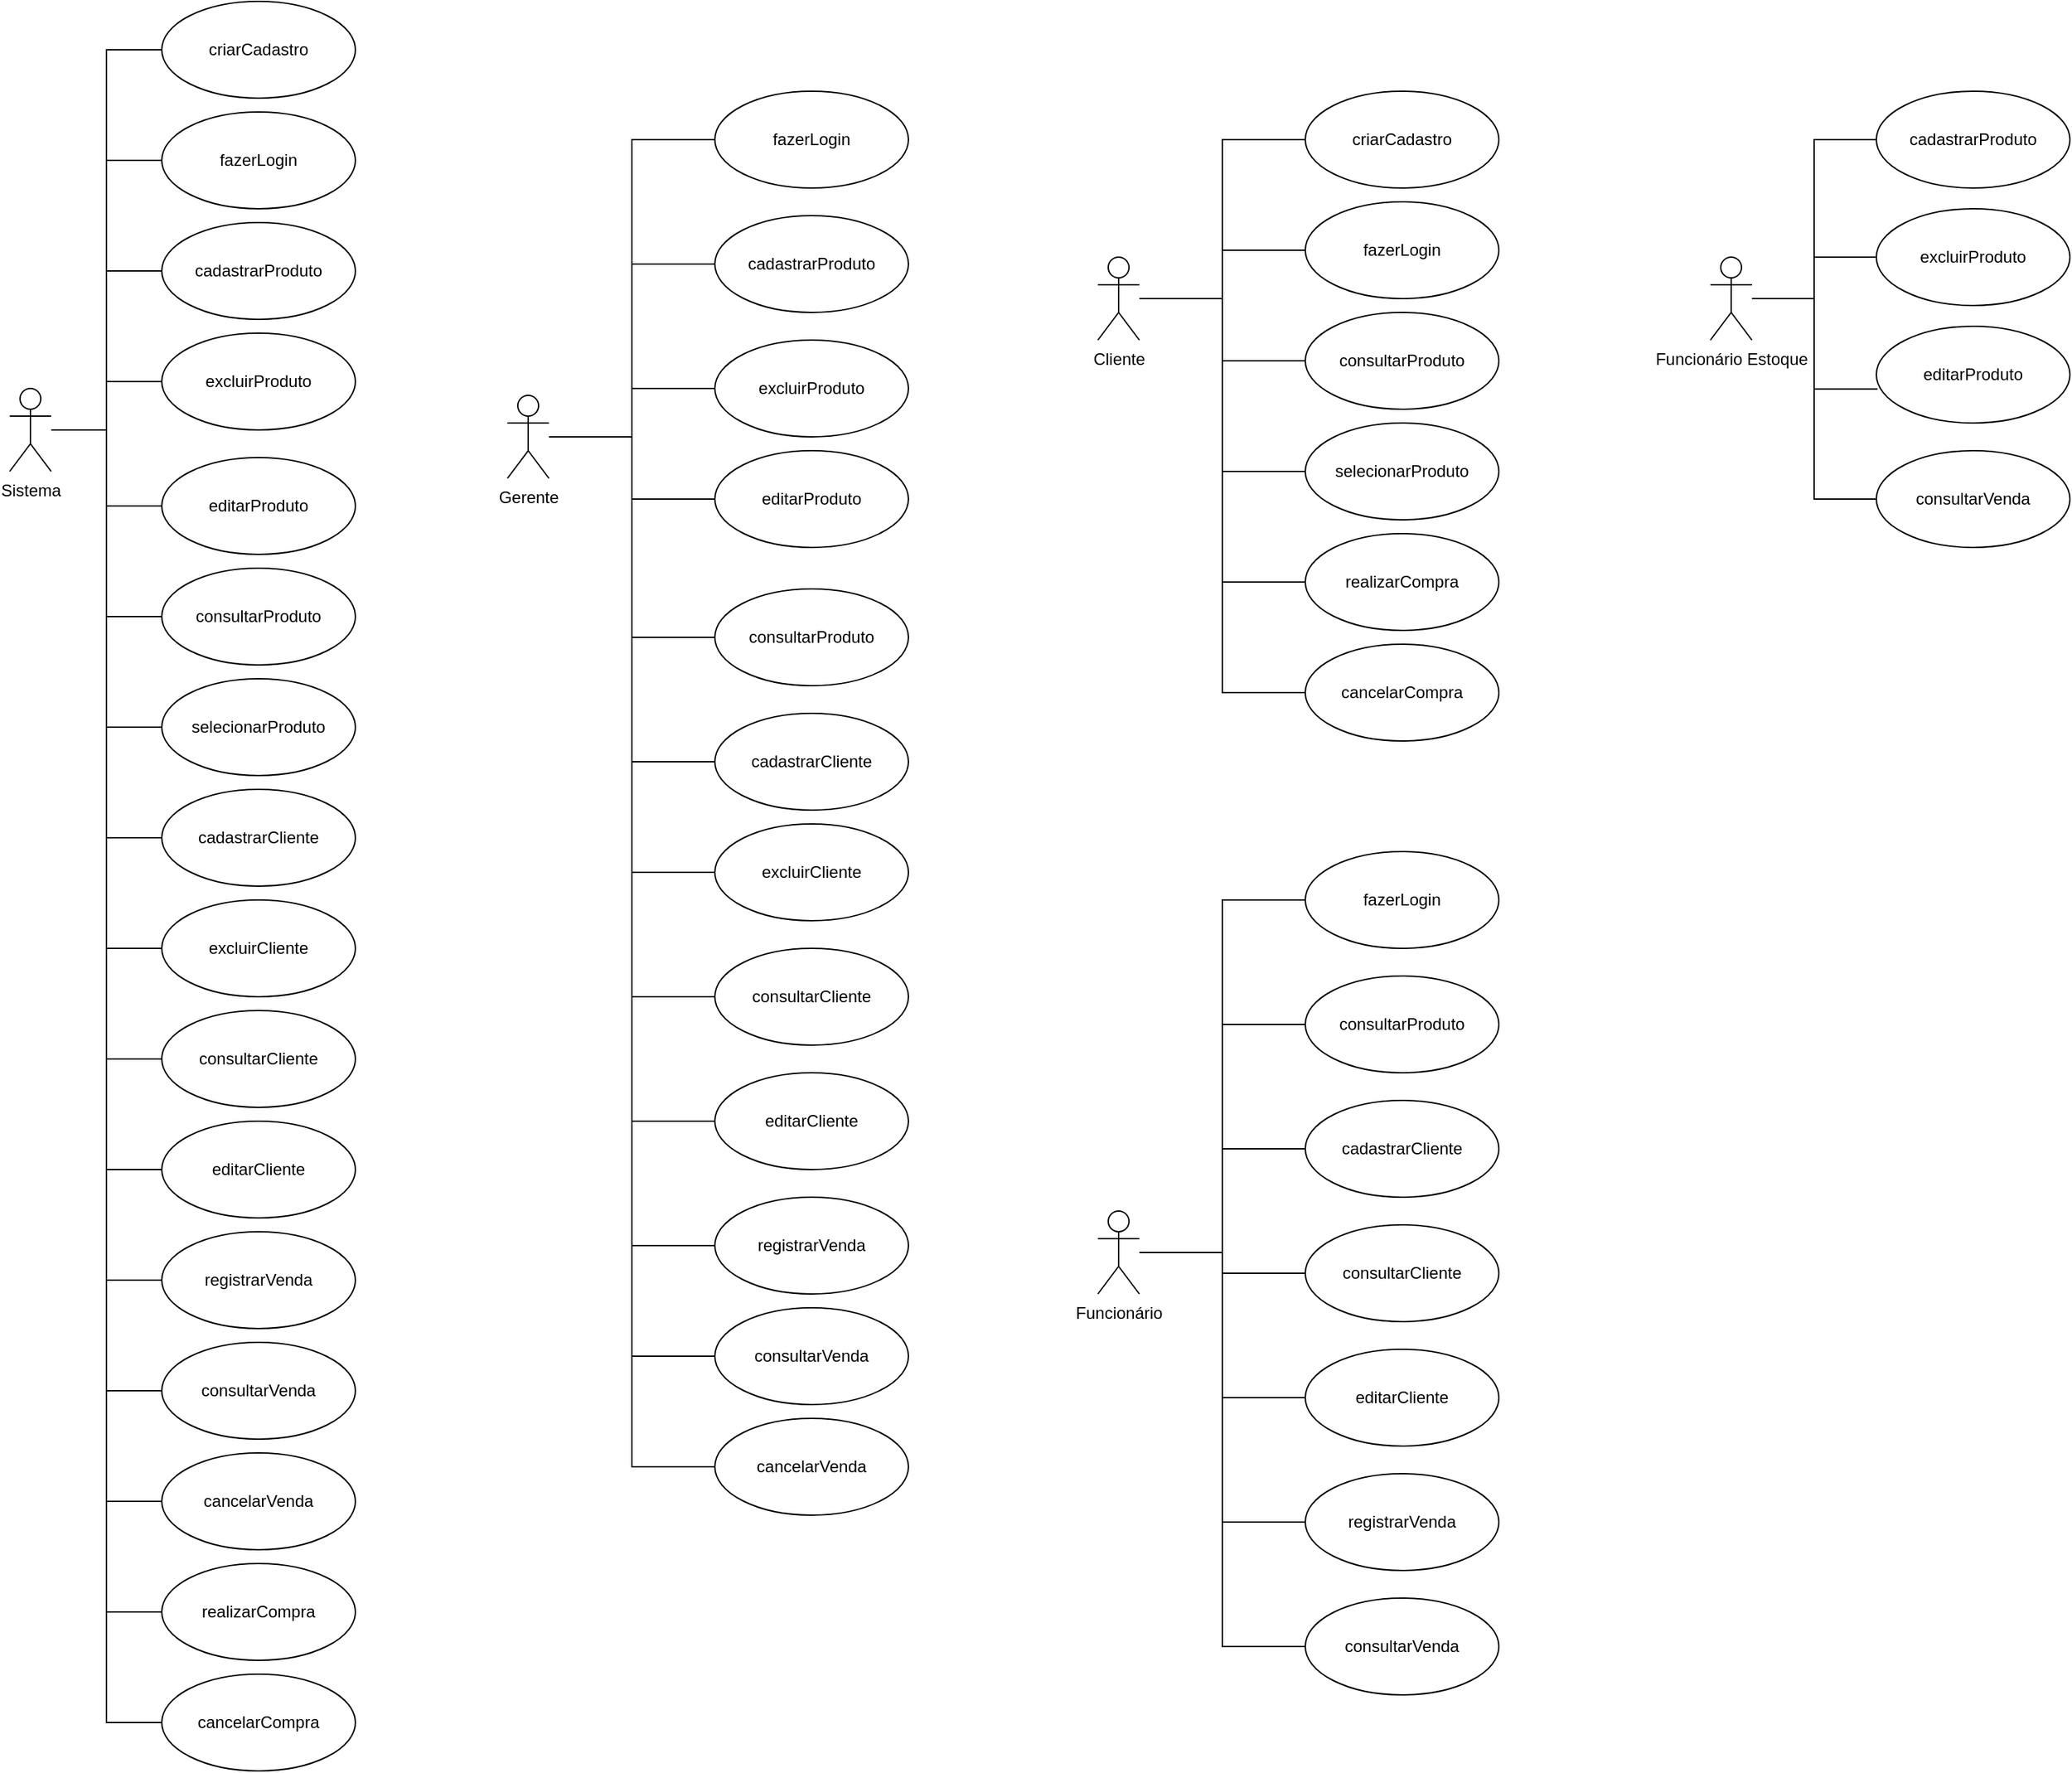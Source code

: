 <mxfile version="24.7.14">
  <diagram name="Página-1" id="NtYhpGoPNFrqx9d0bDwu">
    <mxGraphModel dx="1466" dy="803" grid="1" gridSize="10" guides="1" tooltips="1" connect="1" arrows="1" fold="1" page="1" pageScale="1" pageWidth="827" pageHeight="1169" math="0" shadow="0">
      <root>
        <mxCell id="0" />
        <mxCell id="1" parent="0" />
        <mxCell id="-h_eMDI2EgrkCFcDiajZ-14" style="edgeStyle=orthogonalEdgeStyle;rounded=0;orthogonalLoop=1;jettySize=auto;html=1;entryX=0;entryY=0.5;entryDx=0;entryDy=0;endArrow=none;endFill=0;" parent="1" source="-h_eMDI2EgrkCFcDiajZ-2" target="-h_eMDI2EgrkCFcDiajZ-9" edge="1">
          <mxGeometry relative="1" as="geometry" />
        </mxCell>
        <mxCell id="-h_eMDI2EgrkCFcDiajZ-15" style="edgeStyle=orthogonalEdgeStyle;rounded=0;orthogonalLoop=1;jettySize=auto;html=1;entryX=0;entryY=0.5;entryDx=0;entryDy=0;endArrow=none;endFill=0;" parent="1" source="-h_eMDI2EgrkCFcDiajZ-2" target="-h_eMDI2EgrkCFcDiajZ-10" edge="1">
          <mxGeometry relative="1" as="geometry" />
        </mxCell>
        <mxCell id="-h_eMDI2EgrkCFcDiajZ-16" style="edgeStyle=orthogonalEdgeStyle;rounded=0;orthogonalLoop=1;jettySize=auto;html=1;entryX=0;entryY=0.5;entryDx=0;entryDy=0;endArrow=none;endFill=0;" parent="1" source="-h_eMDI2EgrkCFcDiajZ-2" target="-h_eMDI2EgrkCFcDiajZ-11" edge="1">
          <mxGeometry relative="1" as="geometry" />
        </mxCell>
        <mxCell id="-h_eMDI2EgrkCFcDiajZ-17" style="edgeStyle=orthogonalEdgeStyle;rounded=0;orthogonalLoop=1;jettySize=auto;html=1;entryX=0;entryY=0.5;entryDx=0;entryDy=0;endArrow=none;endFill=0;" parent="1" source="-h_eMDI2EgrkCFcDiajZ-2" target="-h_eMDI2EgrkCFcDiajZ-12" edge="1">
          <mxGeometry relative="1" as="geometry" />
        </mxCell>
        <mxCell id="-h_eMDI2EgrkCFcDiajZ-28" style="edgeStyle=orthogonalEdgeStyle;rounded=0;orthogonalLoop=1;jettySize=auto;html=1;entryX=0;entryY=0.5;entryDx=0;entryDy=0;endArrow=none;endFill=0;" parent="1" source="-h_eMDI2EgrkCFcDiajZ-2" target="-h_eMDI2EgrkCFcDiajZ-27" edge="1">
          <mxGeometry relative="1" as="geometry" />
        </mxCell>
        <mxCell id="-h_eMDI2EgrkCFcDiajZ-30" style="edgeStyle=orthogonalEdgeStyle;rounded=0;orthogonalLoop=1;jettySize=auto;html=1;entryX=0;entryY=0.5;entryDx=0;entryDy=0;endArrow=none;endFill=0;" parent="1" source="-h_eMDI2EgrkCFcDiajZ-2" target="-h_eMDI2EgrkCFcDiajZ-29" edge="1">
          <mxGeometry relative="1" as="geometry" />
        </mxCell>
        <mxCell id="-h_eMDI2EgrkCFcDiajZ-33" style="edgeStyle=orthogonalEdgeStyle;rounded=0;orthogonalLoop=1;jettySize=auto;html=1;entryX=0;entryY=0.5;entryDx=0;entryDy=0;endArrow=none;endFill=0;" parent="1" source="-h_eMDI2EgrkCFcDiajZ-2" target="-h_eMDI2EgrkCFcDiajZ-31" edge="1">
          <mxGeometry relative="1" as="geometry" />
        </mxCell>
        <mxCell id="-h_eMDI2EgrkCFcDiajZ-34" style="edgeStyle=orthogonalEdgeStyle;rounded=0;orthogonalLoop=1;jettySize=auto;html=1;entryX=0;entryY=0.5;entryDx=0;entryDy=0;endArrow=none;endFill=0;" parent="1" source="-h_eMDI2EgrkCFcDiajZ-2" target="-h_eMDI2EgrkCFcDiajZ-32" edge="1">
          <mxGeometry relative="1" as="geometry" />
        </mxCell>
        <mxCell id="-h_eMDI2EgrkCFcDiajZ-39" style="edgeStyle=orthogonalEdgeStyle;rounded=0;orthogonalLoop=1;jettySize=auto;html=1;entryX=0;entryY=0.5;entryDx=0;entryDy=0;endArrow=none;endFill=0;" parent="1" source="-h_eMDI2EgrkCFcDiajZ-2" target="-h_eMDI2EgrkCFcDiajZ-35" edge="1">
          <mxGeometry relative="1" as="geometry" />
        </mxCell>
        <mxCell id="-h_eMDI2EgrkCFcDiajZ-41" style="edgeStyle=orthogonalEdgeStyle;rounded=0;orthogonalLoop=1;jettySize=auto;html=1;entryX=0;entryY=0.5;entryDx=0;entryDy=0;endArrow=none;endFill=0;" parent="1" source="-h_eMDI2EgrkCFcDiajZ-2" target="-h_eMDI2EgrkCFcDiajZ-37" edge="1">
          <mxGeometry relative="1" as="geometry" />
        </mxCell>
        <mxCell id="-h_eMDI2EgrkCFcDiajZ-42" style="edgeStyle=orthogonalEdgeStyle;rounded=0;orthogonalLoop=1;jettySize=auto;html=1;entryX=0;entryY=0.5;entryDx=0;entryDy=0;endArrow=none;endFill=0;" parent="1" source="-h_eMDI2EgrkCFcDiajZ-2" target="-h_eMDI2EgrkCFcDiajZ-38" edge="1">
          <mxGeometry relative="1" as="geometry" />
        </mxCell>
        <mxCell id="tIndg622kRtiolzp3sfv-15" style="edgeStyle=orthogonalEdgeStyle;rounded=0;orthogonalLoop=1;jettySize=auto;html=1;entryX=0;entryY=0.5;entryDx=0;entryDy=0;endArrow=none;endFill=0;" edge="1" parent="1" source="-h_eMDI2EgrkCFcDiajZ-2" target="tIndg622kRtiolzp3sfv-14">
          <mxGeometry relative="1" as="geometry" />
        </mxCell>
        <mxCell id="-h_eMDI2EgrkCFcDiajZ-2" value="Gerente" style="shape=umlActor;verticalLabelPosition=bottom;verticalAlign=top;html=1;" parent="1" vertex="1">
          <mxGeometry x="400" y="310" width="30" height="60" as="geometry" />
        </mxCell>
        <mxCell id="-h_eMDI2EgrkCFcDiajZ-9" value="cadastrarProduto" style="ellipse;whiteSpace=wrap;html=1;" parent="1" vertex="1">
          <mxGeometry x="550" y="180" width="140" height="70" as="geometry" />
        </mxCell>
        <mxCell id="-h_eMDI2EgrkCFcDiajZ-10" value="excluirProduto" style="ellipse;whiteSpace=wrap;html=1;" parent="1" vertex="1">
          <mxGeometry x="550" y="270" width="140" height="70" as="geometry" />
        </mxCell>
        <mxCell id="-h_eMDI2EgrkCFcDiajZ-11" value="editarProduto" style="ellipse;whiteSpace=wrap;html=1;" parent="1" vertex="1">
          <mxGeometry x="550" y="350" width="140" height="70" as="geometry" />
        </mxCell>
        <mxCell id="-h_eMDI2EgrkCFcDiajZ-12" value="consultarProduto" style="ellipse;whiteSpace=wrap;html=1;" parent="1" vertex="1">
          <mxGeometry x="550" y="450" width="140" height="70" as="geometry" />
        </mxCell>
        <mxCell id="-h_eMDI2EgrkCFcDiajZ-100" style="edgeStyle=orthogonalEdgeStyle;rounded=0;orthogonalLoop=1;jettySize=auto;html=1;entryX=0;entryY=0.5;entryDx=0;entryDy=0;endArrow=none;endFill=0;" parent="1" source="-h_eMDI2EgrkCFcDiajZ-18" target="tIndg622kRtiolzp3sfv-1" edge="1">
          <mxGeometry relative="1" as="geometry">
            <mxPoint x="150" y="210" as="targetPoint" />
          </mxGeometry>
        </mxCell>
        <mxCell id="-h_eMDI2EgrkCFcDiajZ-101" style="edgeStyle=orthogonalEdgeStyle;rounded=0;orthogonalLoop=1;jettySize=auto;html=1;entryX=0;entryY=0.5;entryDx=0;entryDy=0;endArrow=none;endFill=0;" parent="1" source="-h_eMDI2EgrkCFcDiajZ-18" target="-h_eMDI2EgrkCFcDiajZ-97" edge="1">
          <mxGeometry relative="1" as="geometry" />
        </mxCell>
        <mxCell id="-h_eMDI2EgrkCFcDiajZ-103" style="edgeStyle=orthogonalEdgeStyle;rounded=0;orthogonalLoop=1;jettySize=auto;html=1;entryX=0;entryY=0.5;entryDx=0;entryDy=0;endArrow=none;endFill=0;" parent="1" source="-h_eMDI2EgrkCFcDiajZ-18" target="-h_eMDI2EgrkCFcDiajZ-102" edge="1">
          <mxGeometry relative="1" as="geometry" />
        </mxCell>
        <mxCell id="-h_eMDI2EgrkCFcDiajZ-105" style="edgeStyle=orthogonalEdgeStyle;rounded=0;orthogonalLoop=1;jettySize=auto;html=1;entryX=0;entryY=0.5;entryDx=0;entryDy=0;endArrow=none;endFill=0;" parent="1" source="-h_eMDI2EgrkCFcDiajZ-18" target="tIndg622kRtiolzp3sfv-2" edge="1">
          <mxGeometry relative="1" as="geometry">
            <mxPoint x="150" y="470" as="targetPoint" />
          </mxGeometry>
        </mxCell>
        <mxCell id="-h_eMDI2EgrkCFcDiajZ-106" style="edgeStyle=orthogonalEdgeStyle;rounded=0;orthogonalLoop=1;jettySize=auto;html=1;entryX=0;entryY=0.5;entryDx=0;entryDy=0;endArrow=none;endFill=0;" parent="1" source="-h_eMDI2EgrkCFcDiajZ-18" target="-h_eMDI2EgrkCFcDiajZ-98" edge="1">
          <mxGeometry relative="1" as="geometry" />
        </mxCell>
        <mxCell id="-h_eMDI2EgrkCFcDiajZ-107" style="edgeStyle=orthogonalEdgeStyle;rounded=0;orthogonalLoop=1;jettySize=auto;html=1;entryX=0;entryY=0.5;entryDx=0;entryDy=0;endArrow=none;endFill=0;" parent="1" source="-h_eMDI2EgrkCFcDiajZ-18" target="-h_eMDI2EgrkCFcDiajZ-104" edge="1">
          <mxGeometry relative="1" as="geometry" />
        </mxCell>
        <mxCell id="tIndg622kRtiolzp3sfv-8" style="edgeStyle=orthogonalEdgeStyle;rounded=0;orthogonalLoop=1;jettySize=auto;html=1;entryX=0;entryY=0.5;entryDx=0;entryDy=0;endArrow=none;endFill=0;" edge="1" parent="1" source="-h_eMDI2EgrkCFcDiajZ-18" target="tIndg622kRtiolzp3sfv-3">
          <mxGeometry relative="1" as="geometry" />
        </mxCell>
        <mxCell id="tIndg622kRtiolzp3sfv-9" style="edgeStyle=orthogonalEdgeStyle;rounded=0;orthogonalLoop=1;jettySize=auto;html=1;entryX=0;entryY=0.5;entryDx=0;entryDy=0;endArrow=none;endFill=0;" edge="1" parent="1" source="-h_eMDI2EgrkCFcDiajZ-18" target="tIndg622kRtiolzp3sfv-4">
          <mxGeometry relative="1" as="geometry" />
        </mxCell>
        <mxCell id="tIndg622kRtiolzp3sfv-10" style="edgeStyle=orthogonalEdgeStyle;rounded=0;orthogonalLoop=1;jettySize=auto;html=1;entryX=0;entryY=0.5;entryDx=0;entryDy=0;endArrow=none;endFill=0;" edge="1" parent="1" source="-h_eMDI2EgrkCFcDiajZ-18" target="tIndg622kRtiolzp3sfv-5">
          <mxGeometry relative="1" as="geometry" />
        </mxCell>
        <mxCell id="tIndg622kRtiolzp3sfv-11" style="edgeStyle=orthogonalEdgeStyle;rounded=0;orthogonalLoop=1;jettySize=auto;html=1;entryX=0;entryY=0.5;entryDx=0;entryDy=0;endArrow=none;endFill=0;" edge="1" parent="1" source="-h_eMDI2EgrkCFcDiajZ-18" target="tIndg622kRtiolzp3sfv-6">
          <mxGeometry relative="1" as="geometry" />
        </mxCell>
        <mxCell id="tIndg622kRtiolzp3sfv-12" style="edgeStyle=orthogonalEdgeStyle;rounded=0;orthogonalLoop=1;jettySize=auto;html=1;entryX=0;entryY=0.5;entryDx=0;entryDy=0;endArrow=none;endFill=0;" edge="1" parent="1" source="-h_eMDI2EgrkCFcDiajZ-18" target="tIndg622kRtiolzp3sfv-7">
          <mxGeometry relative="1" as="geometry" />
        </mxCell>
        <mxCell id="tIndg622kRtiolzp3sfv-17" style="edgeStyle=orthogonalEdgeStyle;rounded=0;orthogonalLoop=1;jettySize=auto;html=1;entryX=0;entryY=0.5;entryDx=0;entryDy=0;endArrow=none;endFill=0;" edge="1" parent="1" source="-h_eMDI2EgrkCFcDiajZ-18" target="tIndg622kRtiolzp3sfv-16">
          <mxGeometry relative="1" as="geometry" />
        </mxCell>
        <mxCell id="tIndg622kRtiolzp3sfv-36" style="edgeStyle=orthogonalEdgeStyle;rounded=0;orthogonalLoop=1;jettySize=auto;html=1;entryX=0;entryY=0.5;entryDx=0;entryDy=0;endArrow=none;endFill=0;" edge="1" parent="1" source="-h_eMDI2EgrkCFcDiajZ-18" target="tIndg622kRtiolzp3sfv-35">
          <mxGeometry relative="1" as="geometry" />
        </mxCell>
        <mxCell id="tIndg622kRtiolzp3sfv-41" style="edgeStyle=orthogonalEdgeStyle;rounded=0;orthogonalLoop=1;jettySize=auto;html=1;entryX=0;entryY=0.5;entryDx=0;entryDy=0;endArrow=none;endFill=0;" edge="1" parent="1" source="-h_eMDI2EgrkCFcDiajZ-18" target="tIndg622kRtiolzp3sfv-40">
          <mxGeometry relative="1" as="geometry" />
        </mxCell>
        <mxCell id="tIndg622kRtiolzp3sfv-42" style="edgeStyle=orthogonalEdgeStyle;rounded=0;orthogonalLoop=1;jettySize=auto;html=1;entryX=0;entryY=0.5;entryDx=0;entryDy=0;endArrow=none;endFill=0;" edge="1" parent="1" source="-h_eMDI2EgrkCFcDiajZ-18" target="tIndg622kRtiolzp3sfv-38">
          <mxGeometry relative="1" as="geometry" />
        </mxCell>
        <mxCell id="tIndg622kRtiolzp3sfv-43" style="edgeStyle=orthogonalEdgeStyle;rounded=0;orthogonalLoop=1;jettySize=auto;html=1;entryX=0;entryY=0.5;entryDx=0;entryDy=0;endArrow=none;endFill=0;" edge="1" parent="1" source="-h_eMDI2EgrkCFcDiajZ-18" target="tIndg622kRtiolzp3sfv-39">
          <mxGeometry relative="1" as="geometry" />
        </mxCell>
        <mxCell id="-h_eMDI2EgrkCFcDiajZ-18" value="Sistema" style="shape=umlActor;verticalLabelPosition=bottom;verticalAlign=top;html=1;align=center;" parent="1" vertex="1">
          <mxGeometry x="40" y="305" width="30" height="60" as="geometry" />
        </mxCell>
        <mxCell id="-h_eMDI2EgrkCFcDiajZ-27" value="cadastrarCliente" style="ellipse;whiteSpace=wrap;html=1;" parent="1" vertex="1">
          <mxGeometry x="550" y="540" width="140" height="70" as="geometry" />
        </mxCell>
        <mxCell id="-h_eMDI2EgrkCFcDiajZ-29" value="excluirCliente" style="ellipse;whiteSpace=wrap;html=1;" parent="1" vertex="1">
          <mxGeometry x="550" y="620" width="140" height="70" as="geometry" />
        </mxCell>
        <mxCell id="-h_eMDI2EgrkCFcDiajZ-31" value="consultarCliente" style="ellipse;whiteSpace=wrap;html=1;" parent="1" vertex="1">
          <mxGeometry x="550" y="710" width="140" height="70" as="geometry" />
        </mxCell>
        <mxCell id="-h_eMDI2EgrkCFcDiajZ-32" value="editarCliente" style="ellipse;whiteSpace=wrap;html=1;" parent="1" vertex="1">
          <mxGeometry x="550" y="800" width="140" height="70" as="geometry" />
        </mxCell>
        <mxCell id="-h_eMDI2EgrkCFcDiajZ-35" value="registrarVenda" style="ellipse;whiteSpace=wrap;html=1;" parent="1" vertex="1">
          <mxGeometry x="550" y="890" width="140" height="70" as="geometry" />
        </mxCell>
        <mxCell id="-h_eMDI2EgrkCFcDiajZ-37" value="cancelarVenda" style="ellipse;whiteSpace=wrap;html=1;" parent="1" vertex="1">
          <mxGeometry x="550" y="1050" width="140" height="70" as="geometry" />
        </mxCell>
        <mxCell id="-h_eMDI2EgrkCFcDiajZ-38" value="consultarVenda" style="ellipse;whiteSpace=wrap;html=1;" parent="1" vertex="1">
          <mxGeometry x="550" y="970" width="140" height="70" as="geometry" />
        </mxCell>
        <mxCell id="-h_eMDI2EgrkCFcDiajZ-77" style="edgeStyle=orthogonalEdgeStyle;rounded=0;orthogonalLoop=1;jettySize=auto;html=1;entryX=0;entryY=0.5;entryDx=0;entryDy=0;endArrow=none;endFill=0;" parent="1" source="-h_eMDI2EgrkCFcDiajZ-74" target="-h_eMDI2EgrkCFcDiajZ-76" edge="1">
          <mxGeometry relative="1" as="geometry" />
        </mxCell>
        <mxCell id="-h_eMDI2EgrkCFcDiajZ-80" style="edgeStyle=orthogonalEdgeStyle;rounded=0;orthogonalLoop=1;jettySize=auto;html=1;entryX=0;entryY=0.5;entryDx=0;entryDy=0;endArrow=none;endFill=0;" parent="1" source="-h_eMDI2EgrkCFcDiajZ-74" target="-h_eMDI2EgrkCFcDiajZ-79" edge="1">
          <mxGeometry relative="1" as="geometry" />
        </mxCell>
        <mxCell id="-h_eMDI2EgrkCFcDiajZ-82" style="edgeStyle=orthogonalEdgeStyle;rounded=0;orthogonalLoop=1;jettySize=auto;html=1;entryX=0;entryY=0.5;entryDx=0;entryDy=0;endArrow=none;endFill=0;" parent="1" source="-h_eMDI2EgrkCFcDiajZ-74" target="-h_eMDI2EgrkCFcDiajZ-81" edge="1">
          <mxGeometry relative="1" as="geometry" />
        </mxCell>
        <mxCell id="-h_eMDI2EgrkCFcDiajZ-84" style="edgeStyle=orthogonalEdgeStyle;rounded=0;orthogonalLoop=1;jettySize=auto;html=1;entryX=0;entryY=0.5;entryDx=0;entryDy=0;endArrow=none;endFill=0;" parent="1" source="-h_eMDI2EgrkCFcDiajZ-74" target="-h_eMDI2EgrkCFcDiajZ-83" edge="1">
          <mxGeometry relative="1" as="geometry" />
        </mxCell>
        <mxCell id="-h_eMDI2EgrkCFcDiajZ-86" style="edgeStyle=orthogonalEdgeStyle;rounded=0;orthogonalLoop=1;jettySize=auto;html=1;entryX=0;entryY=0.5;entryDx=0;entryDy=0;endArrow=none;endFill=0;" parent="1" source="-h_eMDI2EgrkCFcDiajZ-74" target="-h_eMDI2EgrkCFcDiajZ-85" edge="1">
          <mxGeometry relative="1" as="geometry" />
        </mxCell>
        <mxCell id="-h_eMDI2EgrkCFcDiajZ-88" style="edgeStyle=orthogonalEdgeStyle;rounded=0;orthogonalLoop=1;jettySize=auto;html=1;entryX=0;entryY=0.5;entryDx=0;entryDy=0;endArrow=none;endFill=0;" parent="1" source="-h_eMDI2EgrkCFcDiajZ-74" target="-h_eMDI2EgrkCFcDiajZ-87" edge="1">
          <mxGeometry relative="1" as="geometry" />
        </mxCell>
        <mxCell id="-h_eMDI2EgrkCFcDiajZ-74" value="Cliente" style="shape=umlActor;verticalLabelPosition=bottom;verticalAlign=top;html=1;" parent="1" vertex="1">
          <mxGeometry x="827" y="210" width="30" height="60" as="geometry" />
        </mxCell>
        <mxCell id="-h_eMDI2EgrkCFcDiajZ-76" value="criarCadastro" style="ellipse;whiteSpace=wrap;html=1;" parent="1" vertex="1">
          <mxGeometry x="977" y="90" width="140" height="70" as="geometry" />
        </mxCell>
        <mxCell id="-h_eMDI2EgrkCFcDiajZ-79" value="fazerLogin" style="ellipse;whiteSpace=wrap;html=1;" parent="1" vertex="1">
          <mxGeometry x="977" y="170" width="140" height="70" as="geometry" />
        </mxCell>
        <mxCell id="-h_eMDI2EgrkCFcDiajZ-81" value="consultarProduto" style="ellipse;whiteSpace=wrap;html=1;" parent="1" vertex="1">
          <mxGeometry x="977" y="250" width="140" height="70" as="geometry" />
        </mxCell>
        <mxCell id="-h_eMDI2EgrkCFcDiajZ-83" value="realizarCompra" style="ellipse;whiteSpace=wrap;html=1;" parent="1" vertex="1">
          <mxGeometry x="977" y="410" width="140" height="70" as="geometry" />
        </mxCell>
        <mxCell id="-h_eMDI2EgrkCFcDiajZ-85" value="cancelarCompra" style="ellipse;whiteSpace=wrap;html=1;" parent="1" vertex="1">
          <mxGeometry x="977" y="490" width="140" height="70" as="geometry" />
        </mxCell>
        <mxCell id="-h_eMDI2EgrkCFcDiajZ-87" value="selecionarProduto" style="ellipse;whiteSpace=wrap;html=1;" parent="1" vertex="1">
          <mxGeometry x="977" y="330" width="140" height="70" as="geometry" />
        </mxCell>
        <mxCell id="-h_eMDI2EgrkCFcDiajZ-97" value="excluirProduto" style="ellipse;whiteSpace=wrap;html=1;" parent="1" vertex="1">
          <mxGeometry x="150" y="265" width="140" height="70" as="geometry" />
        </mxCell>
        <mxCell id="-h_eMDI2EgrkCFcDiajZ-98" value="cadastrarCliente" style="ellipse;whiteSpace=wrap;html=1;" parent="1" vertex="1">
          <mxGeometry x="150" y="595" width="140" height="70" as="geometry" />
        </mxCell>
        <mxCell id="-h_eMDI2EgrkCFcDiajZ-102" value="editarProduto" style="ellipse;whiteSpace=wrap;html=1;" parent="1" vertex="1">
          <mxGeometry x="150" y="355" width="140" height="70" as="geometry" />
        </mxCell>
        <mxCell id="-h_eMDI2EgrkCFcDiajZ-104" value="excluirCliente" style="ellipse;whiteSpace=wrap;html=1;" parent="1" vertex="1">
          <mxGeometry x="150" y="675" width="140" height="70" as="geometry" />
        </mxCell>
        <mxCell id="tIndg622kRtiolzp3sfv-1" value="cadastrarProduto" style="ellipse;whiteSpace=wrap;html=1;" vertex="1" parent="1">
          <mxGeometry x="150" y="185" width="140" height="70" as="geometry" />
        </mxCell>
        <mxCell id="tIndg622kRtiolzp3sfv-2" value="consultarProduto" style="ellipse;whiteSpace=wrap;html=1;" vertex="1" parent="1">
          <mxGeometry x="150" y="435" width="140" height="70" as="geometry" />
        </mxCell>
        <mxCell id="tIndg622kRtiolzp3sfv-3" value="consultarCliente" style="ellipse;whiteSpace=wrap;html=1;" vertex="1" parent="1">
          <mxGeometry x="150" y="755" width="140" height="70" as="geometry" />
        </mxCell>
        <mxCell id="tIndg622kRtiolzp3sfv-4" value="editarCliente" style="ellipse;whiteSpace=wrap;html=1;" vertex="1" parent="1">
          <mxGeometry x="150" y="835" width="140" height="70" as="geometry" />
        </mxCell>
        <mxCell id="tIndg622kRtiolzp3sfv-5" value="registrarVenda" style="ellipse;whiteSpace=wrap;html=1;" vertex="1" parent="1">
          <mxGeometry x="150" y="915" width="140" height="70" as="geometry" />
        </mxCell>
        <mxCell id="tIndg622kRtiolzp3sfv-6" value="consultarVenda" style="ellipse;whiteSpace=wrap;html=1;" vertex="1" parent="1">
          <mxGeometry x="150" y="995" width="140" height="70" as="geometry" />
        </mxCell>
        <mxCell id="tIndg622kRtiolzp3sfv-7" value="cancelarVenda" style="ellipse;whiteSpace=wrap;html=1;" vertex="1" parent="1">
          <mxGeometry x="150" y="1075" width="140" height="70" as="geometry" />
        </mxCell>
        <mxCell id="tIndg622kRtiolzp3sfv-25" style="edgeStyle=orthogonalEdgeStyle;rounded=0;orthogonalLoop=1;jettySize=auto;html=1;entryX=0;entryY=0.5;entryDx=0;entryDy=0;endArrow=none;endFill=0;" edge="1" parent="1" source="tIndg622kRtiolzp3sfv-13" target="tIndg622kRtiolzp3sfv-18">
          <mxGeometry relative="1" as="geometry" />
        </mxCell>
        <mxCell id="tIndg622kRtiolzp3sfv-26" style="edgeStyle=orthogonalEdgeStyle;rounded=0;orthogonalLoop=1;jettySize=auto;html=1;entryX=0;entryY=0.5;entryDx=0;entryDy=0;endArrow=none;endFill=0;" edge="1" parent="1" source="tIndg622kRtiolzp3sfv-13" target="tIndg622kRtiolzp3sfv-19">
          <mxGeometry relative="1" as="geometry" />
        </mxCell>
        <mxCell id="tIndg622kRtiolzp3sfv-27" style="edgeStyle=orthogonalEdgeStyle;rounded=0;orthogonalLoop=1;jettySize=auto;html=1;entryX=0;entryY=0.5;entryDx=0;entryDy=0;endArrow=none;endFill=0;" edge="1" parent="1" source="tIndg622kRtiolzp3sfv-13" target="tIndg622kRtiolzp3sfv-20">
          <mxGeometry relative="1" as="geometry" />
        </mxCell>
        <mxCell id="tIndg622kRtiolzp3sfv-28" style="edgeStyle=orthogonalEdgeStyle;rounded=0;orthogonalLoop=1;jettySize=auto;html=1;entryX=0;entryY=0.5;entryDx=0;entryDy=0;endArrow=none;endFill=0;" edge="1" parent="1" source="tIndg622kRtiolzp3sfv-13" target="tIndg622kRtiolzp3sfv-21">
          <mxGeometry relative="1" as="geometry" />
        </mxCell>
        <mxCell id="tIndg622kRtiolzp3sfv-29" style="edgeStyle=orthogonalEdgeStyle;rounded=0;orthogonalLoop=1;jettySize=auto;html=1;entryX=0;entryY=0.5;entryDx=0;entryDy=0;endArrow=none;endFill=0;" edge="1" parent="1" source="tIndg622kRtiolzp3sfv-13" target="tIndg622kRtiolzp3sfv-22">
          <mxGeometry relative="1" as="geometry" />
        </mxCell>
        <mxCell id="tIndg622kRtiolzp3sfv-31" style="edgeStyle=orthogonalEdgeStyle;rounded=0;orthogonalLoop=1;jettySize=auto;html=1;entryX=0;entryY=0.5;entryDx=0;entryDy=0;endArrow=none;endFill=0;" edge="1" parent="1" source="tIndg622kRtiolzp3sfv-13" target="tIndg622kRtiolzp3sfv-23">
          <mxGeometry relative="1" as="geometry" />
        </mxCell>
        <mxCell id="tIndg622kRtiolzp3sfv-32" style="edgeStyle=orthogonalEdgeStyle;rounded=0;orthogonalLoop=1;jettySize=auto;html=1;entryX=0;entryY=0.5;entryDx=0;entryDy=0;endArrow=none;endFill=0;" edge="1" parent="1" source="tIndg622kRtiolzp3sfv-13" target="tIndg622kRtiolzp3sfv-24">
          <mxGeometry relative="1" as="geometry" />
        </mxCell>
        <mxCell id="tIndg622kRtiolzp3sfv-13" value="Funcionário" style="shape=umlActor;verticalLabelPosition=bottom;verticalAlign=top;html=1;" vertex="1" parent="1">
          <mxGeometry x="827" y="900" width="30" height="60" as="geometry" />
        </mxCell>
        <mxCell id="tIndg622kRtiolzp3sfv-14" value="fazerLogin" style="ellipse;whiteSpace=wrap;html=1;" vertex="1" parent="1">
          <mxGeometry x="550" y="90" width="140" height="70" as="geometry" />
        </mxCell>
        <mxCell id="tIndg622kRtiolzp3sfv-16" value="fazerLogin" style="ellipse;whiteSpace=wrap;html=1;" vertex="1" parent="1">
          <mxGeometry x="150" y="105" width="140" height="70" as="geometry" />
        </mxCell>
        <mxCell id="tIndg622kRtiolzp3sfv-18" value="fazerLogin" style="ellipse;whiteSpace=wrap;html=1;" vertex="1" parent="1">
          <mxGeometry x="977" y="640" width="140" height="70" as="geometry" />
        </mxCell>
        <mxCell id="tIndg622kRtiolzp3sfv-19" value="consultarProduto" style="ellipse;whiteSpace=wrap;html=1;" vertex="1" parent="1">
          <mxGeometry x="977" y="730" width="140" height="70" as="geometry" />
        </mxCell>
        <mxCell id="tIndg622kRtiolzp3sfv-20" value="cadastrarCliente" style="ellipse;whiteSpace=wrap;html=1;" vertex="1" parent="1">
          <mxGeometry x="977" y="820" width="140" height="70" as="geometry" />
        </mxCell>
        <mxCell id="tIndg622kRtiolzp3sfv-21" value="consultarCliente" style="ellipse;whiteSpace=wrap;html=1;" vertex="1" parent="1">
          <mxGeometry x="977" y="910" width="140" height="70" as="geometry" />
        </mxCell>
        <mxCell id="tIndg622kRtiolzp3sfv-22" value="editarCliente" style="ellipse;whiteSpace=wrap;html=1;" vertex="1" parent="1">
          <mxGeometry x="977" y="1000" width="140" height="70" as="geometry" />
        </mxCell>
        <mxCell id="tIndg622kRtiolzp3sfv-23" value="registrarVenda" style="ellipse;whiteSpace=wrap;html=1;" vertex="1" parent="1">
          <mxGeometry x="977" y="1090" width="140" height="70" as="geometry" />
        </mxCell>
        <mxCell id="tIndg622kRtiolzp3sfv-24" value="consultarVenda" style="ellipse;whiteSpace=wrap;html=1;" vertex="1" parent="1">
          <mxGeometry x="977" y="1180" width="140" height="70" as="geometry" />
        </mxCell>
        <mxCell id="tIndg622kRtiolzp3sfv-35" value="selecionarProduto" style="ellipse;whiteSpace=wrap;html=1;" vertex="1" parent="1">
          <mxGeometry x="150" y="515" width="140" height="70" as="geometry" />
        </mxCell>
        <mxCell id="tIndg622kRtiolzp3sfv-38" value="realizarCompra" style="ellipse;whiteSpace=wrap;html=1;" vertex="1" parent="1">
          <mxGeometry x="150" y="1155" width="140" height="70" as="geometry" />
        </mxCell>
        <mxCell id="tIndg622kRtiolzp3sfv-39" value="cancelarCompra" style="ellipse;whiteSpace=wrap;html=1;" vertex="1" parent="1">
          <mxGeometry x="150" y="1235" width="140" height="70" as="geometry" />
        </mxCell>
        <mxCell id="tIndg622kRtiolzp3sfv-40" value="criarCadastro" style="ellipse;whiteSpace=wrap;html=1;" vertex="1" parent="1">
          <mxGeometry x="150" y="25" width="140" height="70" as="geometry" />
        </mxCell>
        <mxCell id="tIndg622kRtiolzp3sfv-50" style="edgeStyle=orthogonalEdgeStyle;rounded=0;orthogonalLoop=1;jettySize=auto;html=1;entryX=0;entryY=0.5;entryDx=0;entryDy=0;endArrow=none;endFill=0;" edge="1" parent="1" source="tIndg622kRtiolzp3sfv-44" target="tIndg622kRtiolzp3sfv-45">
          <mxGeometry relative="1" as="geometry" />
        </mxCell>
        <mxCell id="tIndg622kRtiolzp3sfv-52" style="edgeStyle=orthogonalEdgeStyle;rounded=0;orthogonalLoop=1;jettySize=auto;html=1;entryX=0;entryY=0.5;entryDx=0;entryDy=0;endArrow=none;endFill=0;" edge="1" parent="1" source="tIndg622kRtiolzp3sfv-44" target="tIndg622kRtiolzp3sfv-46">
          <mxGeometry relative="1" as="geometry" />
        </mxCell>
        <mxCell id="tIndg622kRtiolzp3sfv-53" style="edgeStyle=orthogonalEdgeStyle;rounded=0;orthogonalLoop=1;jettySize=auto;html=1;entryX=0;entryY=0.5;entryDx=0;entryDy=0;endArrow=none;endFill=0;" edge="1" parent="1" source="tIndg622kRtiolzp3sfv-44" target="tIndg622kRtiolzp3sfv-48">
          <mxGeometry relative="1" as="geometry" />
        </mxCell>
        <mxCell id="tIndg622kRtiolzp3sfv-44" value="Funcionário Estoque" style="shape=umlActor;verticalLabelPosition=bottom;verticalAlign=top;html=1;" vertex="1" parent="1">
          <mxGeometry x="1270" y="210" width="30" height="60" as="geometry" />
        </mxCell>
        <mxCell id="tIndg622kRtiolzp3sfv-45" value="cadastrarProduto" style="ellipse;whiteSpace=wrap;html=1;" vertex="1" parent="1">
          <mxGeometry x="1390" y="90" width="140" height="70" as="geometry" />
        </mxCell>
        <mxCell id="tIndg622kRtiolzp3sfv-46" value="excluirProduto" style="ellipse;whiteSpace=wrap;html=1;" vertex="1" parent="1">
          <mxGeometry x="1390" y="175" width="140" height="70" as="geometry" />
        </mxCell>
        <mxCell id="tIndg622kRtiolzp3sfv-47" value="editarProduto" style="ellipse;whiteSpace=wrap;html=1;" vertex="1" parent="1">
          <mxGeometry x="1390" y="260" width="140" height="70" as="geometry" />
        </mxCell>
        <mxCell id="tIndg622kRtiolzp3sfv-48" value="consultarVenda" style="ellipse;whiteSpace=wrap;html=1;" vertex="1" parent="1">
          <mxGeometry x="1390" y="350" width="140" height="70" as="geometry" />
        </mxCell>
        <mxCell id="tIndg622kRtiolzp3sfv-51" style="edgeStyle=orthogonalEdgeStyle;rounded=0;orthogonalLoop=1;jettySize=auto;html=1;entryX=0.006;entryY=0.649;entryDx=0;entryDy=0;entryPerimeter=0;endArrow=none;endFill=0;" edge="1" parent="1" source="tIndg622kRtiolzp3sfv-44" target="tIndg622kRtiolzp3sfv-47">
          <mxGeometry relative="1" as="geometry" />
        </mxCell>
      </root>
    </mxGraphModel>
  </diagram>
</mxfile>
